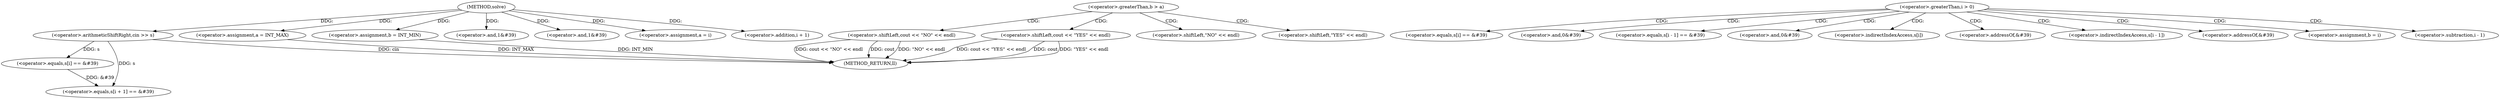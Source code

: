 digraph "solve" {  
"1000363" [label = "(METHOD,solve)" ]
"1000458" [label = "(METHOD_RETURN,ll)" ]
"1000366" [label = "(<operator>.arithmeticShiftRight,cin >> s)" ]
"1000370" [label = "(<operator>.assignment,a = INT_MAX)" ]
"1000374" [label = "(<operator>.assignment,b = INT_MIN)" ]
"1000378" [label = "(<operator>.equals,s[i] == &#39)" ]
"1000384" [label = "(<operator>.and,1&#39)" ]
"1000387" [label = "(<operator>.equals,s[i + 1] == &#39)" ]
"1000395" [label = "(<operator>.and,1&#39)" ]
"1000399" [label = "(<operator>.assignment,a = i)" ]
"1000446" [label = "(<operator>.shiftLeft,cout << \"NO\" << endl)" ]
"1000453" [label = "(<operator>.shiftLeft,cout << \"YES\" << endl)" ]
"1000390" [label = "(<operator>.addition,i + 1)" ]
"1000410" [label = "(<operator>.greaterThan,i > 0)" ]
"1000442" [label = "(<operator>.greaterThan,b > a)" ]
"1000416" [label = "(<operator>.equals,s[i] == &#39)" ]
"1000422" [label = "(<operator>.and,0&#39)" ]
"1000425" [label = "(<operator>.equals,s[i - 1] == &#39)" ]
"1000433" [label = "(<operator>.and,0&#39)" ]
"1000417" [label = "(<operator>.indirectIndexAccess,s[i])" ]
"1000420" [label = "(<operator>.addressOf,&#39)" ]
"1000426" [label = "(<operator>.indirectIndexAccess,s[i - 1])" ]
"1000431" [label = "(<operator>.addressOf,&#39)" ]
"1000437" [label = "(<operator>.assignment,b = i)" ]
"1000448" [label = "(<operator>.shiftLeft,\"NO\" << endl)" ]
"1000428" [label = "(<operator>.subtraction,i - 1)" ]
"1000455" [label = "(<operator>.shiftLeft,\"YES\" << endl)" ]
  "1000446" -> "1000458"  [ label = "DDG: cout << \"NO\" << endl"] 
  "1000446" -> "1000458"  [ label = "DDG: cout"] 
  "1000446" -> "1000458"  [ label = "DDG: \"NO\" << endl"] 
  "1000453" -> "1000458"  [ label = "DDG: cout << \"YES\" << endl"] 
  "1000453" -> "1000458"  [ label = "DDG: cout"] 
  "1000453" -> "1000458"  [ label = "DDG: \"YES\" << endl"] 
  "1000366" -> "1000458"  [ label = "DDG: cin"] 
  "1000370" -> "1000458"  [ label = "DDG: INT_MAX"] 
  "1000374" -> "1000458"  [ label = "DDG: INT_MIN"] 
  "1000363" -> "1000370"  [ label = "DDG: "] 
  "1000363" -> "1000374"  [ label = "DDG: "] 
  "1000363" -> "1000366"  [ label = "DDG: "] 
  "1000366" -> "1000378"  [ label = "DDG: s"] 
  "1000363" -> "1000384"  [ label = "DDG: "] 
  "1000366" -> "1000387"  [ label = "DDG: s"] 
  "1000378" -> "1000387"  [ label = "DDG: &#39"] 
  "1000363" -> "1000395"  [ label = "DDG: "] 
  "1000363" -> "1000399"  [ label = "DDG: "] 
  "1000363" -> "1000390"  [ label = "DDG: "] 
  "1000410" -> "1000431"  [ label = "CDG: "] 
  "1000410" -> "1000422"  [ label = "CDG: "] 
  "1000410" -> "1000420"  [ label = "CDG: "] 
  "1000410" -> "1000426"  [ label = "CDG: "] 
  "1000410" -> "1000437"  [ label = "CDG: "] 
  "1000410" -> "1000425"  [ label = "CDG: "] 
  "1000410" -> "1000417"  [ label = "CDG: "] 
  "1000410" -> "1000428"  [ label = "CDG: "] 
  "1000410" -> "1000416"  [ label = "CDG: "] 
  "1000410" -> "1000433"  [ label = "CDG: "] 
  "1000442" -> "1000446"  [ label = "CDG: "] 
  "1000442" -> "1000455"  [ label = "CDG: "] 
  "1000442" -> "1000453"  [ label = "CDG: "] 
  "1000442" -> "1000448"  [ label = "CDG: "] 
}
